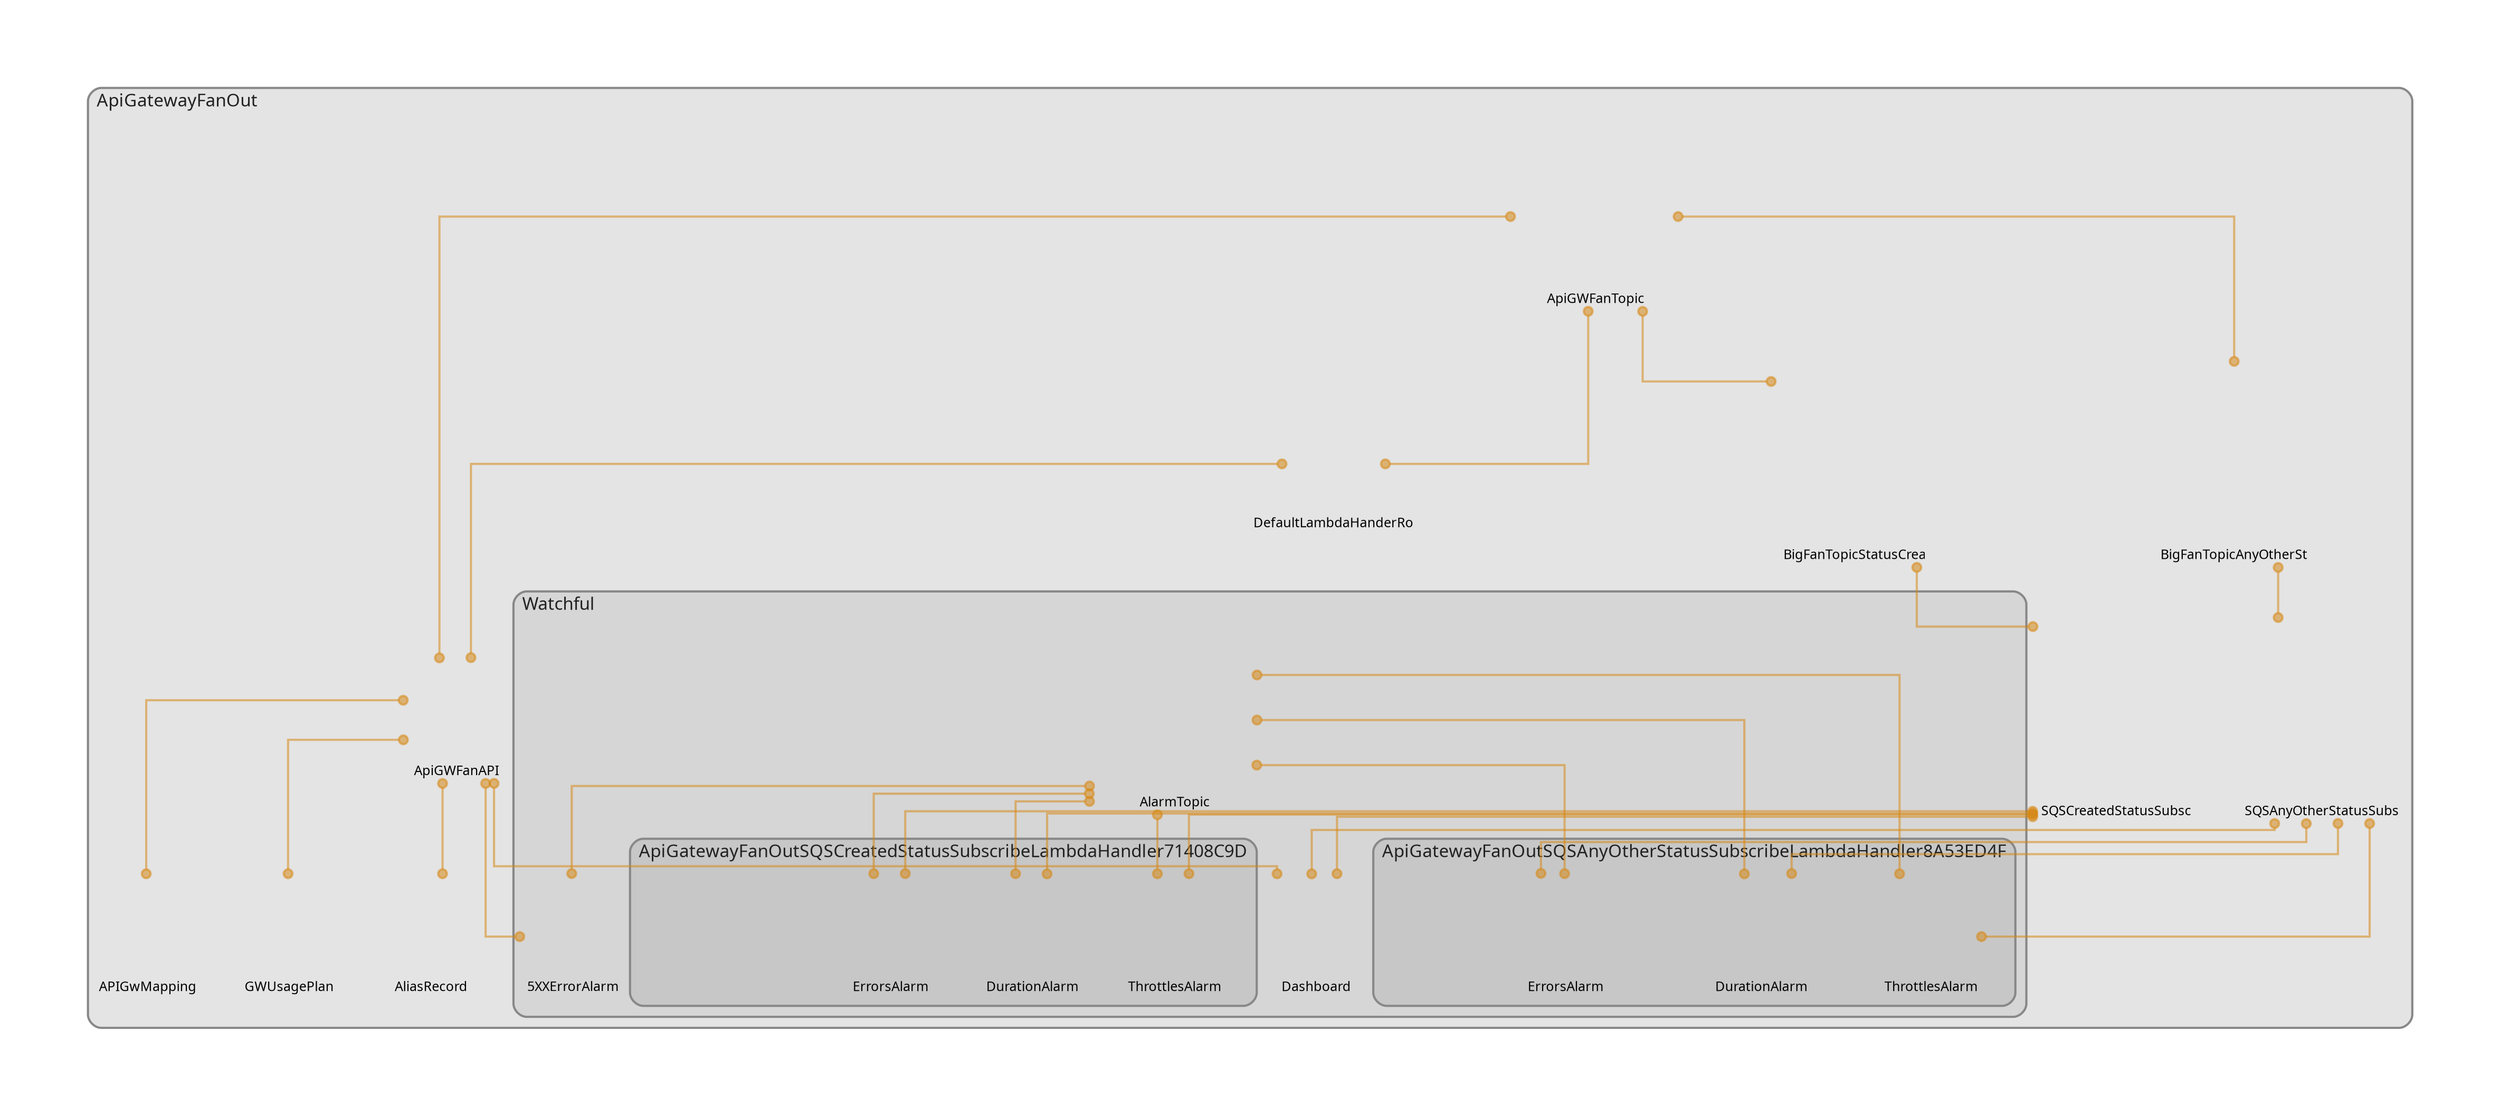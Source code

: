 digraph "Diagram" {
  splines = "ortho";
  pad = "1.0";
  nodesep = "0.60";
  ranksep = "0.75";
  fontname = "Sans-Serif";
  fontsize = "15";
  dpi = "200";
  rankdir = "BT";
  compound = "true";
  fontcolor = "#222222";
  edge [
    color = "#D5871488",
    penwidth = 2,
    arrowhead = "dot",
    arrowtail = "dot",
  ];
  node [
    shape = "box",
    style = "rounded",
    fixedsize = true,
    width = 1.7,
    height = 1.7,
    labelloc = "c",
    imagescale = true,
    fontname = "Sans-Serif",
    fontsize = 8,
    margin = 8,
  ];
  subgraph "ApiGatewayFanOut" {
    subgraph "cluster-SubGraph.ApiGatewayFanOut" {
      graph [
        label = "ApiGatewayFanOut",
        labelloc = "b",
        labeljust = "l",
        margin = "10",
        fontsize = "16",
        penwidth = "2",
        pencolor = "#888888",
        style = "filled,rounded",
        fillcolor = "#e4e4e4",
      ];
      "ApiGatewayFanOut/ApiGWFanTopic" [
        label = " ApiGWFanTopic",
        fontsize = 12,
        image = "/home/tdieter/.nvm/versions/node/v16.17.0/lib/node_modules/cdk-dia/icons/aws/Service/Arch_App-Integration/Arch_64/Arch_AWS-Simple-Notification-Service_64@5x.png",
        imagescale = "true",
        imagepos = "tc",
        penwidth = "0",
        shape = "node",
        fixedsize = "true",
        labelloc = "b",
        width = 2,
        height = 2.266,
      ];
      "ApiGatewayFanOut/BigFanTopicStatusCreatedSubscriberQueue" [
        label = "\nBigFanTopicStatusCrea",
        fontsize = 12,
        image = "/home/tdieter/.nvm/versions/node/v16.17.0/lib/node_modules/cdk-dia/icons/aws/Service/Arch_App-Integration/Arch_64/Arch_AWS-Simple-Queue-Service_64@5x.png",
        imagescale = "true",
        imagepos = "tc",
        penwidth = "0",
        shape = "node",
        fixedsize = "true",
        labelloc = "b",
        width = 2,
        height = 2.4819999999999998,
      ];
      "ApiGatewayFanOut/BigFanTopicAnyOtherStatusSubscriberQueue" [
        label = "\nBigFanTopicAnyOtherSt",
        fontsize = 12,
        image = "/home/tdieter/.nvm/versions/node/v16.17.0/lib/node_modules/cdk-dia/icons/aws/Service/Arch_App-Integration/Arch_64/Arch_AWS-Simple-Queue-Service_64@5x.png",
        imagescale = "true",
        imagepos = "tc",
        penwidth = "0",
        shape = "node",
        fixedsize = "true",
        labelloc = "b",
        width = 2,
        height = 2.4819999999999998,
      ];
      "ApiGatewayFanOut/SQSCreatedStatusSubscribeLambdaHandler" [
        label = "\nSQSCreatedStatusSubsc",
        fontsize = 12,
        image = "/home/tdieter/.nvm/versions/node/v16.17.0/lib/node_modules/cdk-dia/icons/aws/Service/Arch_Compute/64/Arch_AWS-Lambda_64@5x.png",
        imagescale = "true",
        imagepos = "tc",
        penwidth = "0",
        shape = "node",
        fixedsize = "true",
        labelloc = "b",
        width = 2,
        height = 2.4819999999999998,
      ];
      "ApiGatewayFanOut/SQSAnyOtherStatusSubscribeLambdaHandler" [
        label = "\nSQSAnyOtherStatusSubs",
        fontsize = 12,
        image = "/home/tdieter/.nvm/versions/node/v16.17.0/lib/node_modules/cdk-dia/icons/aws/Service/Arch_Compute/64/Arch_AWS-Lambda_64@5x.png",
        imagescale = "true",
        imagepos = "tc",
        penwidth = "0",
        shape = "node",
        fixedsize = "true",
        labelloc = "b",
        width = 2,
        height = 2.4819999999999998,
      ];
      "ApiGatewayFanOut/ApiGWFanAPI" [
        label = " ApiGWFanAPI",
        fontsize = 12,
        image = "/home/tdieter/.nvm/versions/node/v16.17.0/lib/node_modules/cdk-dia/icons/aws/Service/Arch_Networking-Content/64/Arch_Amazon-API-Gateway_64@5x.png",
        imagescale = "true",
        imagepos = "tc",
        penwidth = "0",
        shape = "node",
        fixedsize = "true",
        labelloc = "b",
        width = 1.2,
        height = 1.466,
      ];
      "ApiGatewayFanOut/GWUsagePlan" [
        label = " GWUsagePlan",
        fontsize = 12,
        image = "/home/tdieter/.nvm/versions/node/v16.17.0/lib/node_modules/cdk-dia/icons/aws/Service/Arch_Networking-Content/64/Arch_Amazon-API-Gateway_64@5x.png",
        imagescale = "true",
        imagepos = "tc",
        penwidth = "0",
        shape = "node",
        fixedsize = "true",
        labelloc = "b",
        width = 1.2,
        height = 1.466,
      ];
      "ApiGatewayFanOut/APIGwMapping" [
        label = " APIGwMapping",
        fontsize = 12,
        image = "/home/tdieter/.nvm/versions/node/v16.17.0/lib/node_modules/cdk-dia/icons/aws/Service/Arch_Networking-Content/64/Arch_Amazon-API-Gateway_64@5x.png",
        imagescale = "true",
        imagepos = "tc",
        penwidth = "0",
        shape = "node",
        fixedsize = "true",
        labelloc = "b",
        width = 1.2,
        height = 1.466,
      ];
      "ApiGatewayFanOut/DefaultLambdaHanderRole" [
        label = "\nDefaultLambdaHanderRo",
        fontsize = 12,
        image = "/home/tdieter/.nvm/versions/node/v16.17.0/lib/node_modules/cdk-dia/icons/aws/Service/Arch_Security-Identity-Compliance/64/Arch_AWS-Identity-and-Access-Management_64@5x.png",
        imagescale = "true",
        imagepos = "tc",
        penwidth = "0",
        shape = "node",
        fixedsize = "true",
        labelloc = "b",
        width = 1.2,
        height = 1.682,
      ];
      "ApiGatewayFanOut/AliasRecord" [
        label = " AliasRecord",
        fontsize = 12,
        image = "/home/tdieter/.nvm/versions/node/v16.17.0/lib/node_modules/cdk-dia/icons/aws/Resource/Res_Networking-and-Content-Delivery/Res_48_Dark/Res_Amazon-Route-53-Hosted-Zone_48_Dark_gen.png",
        imagescale = "true",
        imagepos = "tc",
        penwidth = "0",
        shape = "node",
        fixedsize = "true",
        labelloc = "b",
        width = 1.2,
        height = 1.466,
      ];
      subgraph "cluster-SubGraph.Watchful" {
        graph [
          label = "Watchful",
          labelloc = "b",
          labeljust = "l",
          margin = "10",
          fontsize = "16",
          penwidth = "2",
          pencolor = "#888888",
          style = "filled,rounded",
          fillcolor = "#d6d6d6",
        ];
        "ApiGatewayFanOut/Watchful/AlarmTopic" [
          label = " AlarmTopic",
          fontsize = 12,
          image = "/home/tdieter/.nvm/versions/node/v16.17.0/lib/node_modules/cdk-dia/icons/aws/Service/Arch_App-Integration/Arch_64/Arch_AWS-Simple-Notification-Service_64@5x.png",
          imagescale = "true",
          imagepos = "tc",
          penwidth = "0",
          shape = "node",
          fixedsize = "true",
          labelloc = "b",
          width = 2,
          height = 2.266,
        ];
        "ApiGatewayFanOut/Watchful/Dashboard" [
          label = " Dashboard",
          fontsize = 12,
          image = "/home/tdieter/.nvm/versions/node/v16.17.0/lib/node_modules/cdk-dia/icons/aws/Service/Arch_Management-Governance/64/Arch_Amazon-CloudWatch_64@5x.png",
          imagescale = "true",
          imagepos = "tc",
          penwidth = "0",
          shape = "node",
          fixedsize = "true",
          labelloc = "b",
          width = 1.2,
          height = 1.466,
        ];
        "ApiGatewayFanOut/Watchful/ApiGatewayFanOutApiGWFanAPID0FF20CE/5XXErrorAlarm" [
          label = " 5XXErrorAlarm",
          fontsize = 12,
          image = "/home/tdieter/.nvm/versions/node/v16.17.0/lib/node_modules/cdk-dia/icons/aws/Service/Arch_Management-Governance/64/Arch_Amazon-CloudWatch_64@5x.png",
          imagescale = "true",
          imagepos = "tc",
          penwidth = "0",
          shape = "node",
          fixedsize = "true",
          labelloc = "b",
          width = 1.2,
          height = 1.466,
        ];
        subgraph "cluster-SubGraph.ApiGatewayFanOutSQSCreatedStatusSubscribeLambdaHandler71408C9D" {
          graph [
            label = "ApiGatewayFanOutSQSCreatedStatusSubscribeLambdaHandler71408C9D",
            labelloc = "b",
            labeljust = "l",
            margin = "10",
            fontsize = "16",
            penwidth = "2",
            pencolor = "#888888",
            style = "filled,rounded",
            fillcolor = "#c7c7c7",
          ];
          "ApiGatewayFanOut/Watchful/ApiGatewayFanOutSQSCreatedStatusSubscribeLambdaHandler71408C9D/ErrorsAlarm" [
            label = " ErrorsAlarm",
            fontsize = 12,
            image = "/home/tdieter/.nvm/versions/node/v16.17.0/lib/node_modules/cdk-dia/icons/aws/Service/Arch_Management-Governance/64/Arch_Amazon-CloudWatch_64@5x.png",
            imagescale = "true",
            imagepos = "tc",
            penwidth = "0",
            shape = "node",
            fixedsize = "true",
            labelloc = "b",
            width = 1.2,
            height = 1.466,
          ];
          "ApiGatewayFanOut/Watchful/ApiGatewayFanOutSQSCreatedStatusSubscribeLambdaHandler71408C9D/ThrottlesAlarm" [
            label = " ThrottlesAlarm",
            fontsize = 12,
            image = "/home/tdieter/.nvm/versions/node/v16.17.0/lib/node_modules/cdk-dia/icons/aws/Service/Arch_Management-Governance/64/Arch_Amazon-CloudWatch_64@5x.png",
            imagescale = "true",
            imagepos = "tc",
            penwidth = "0",
            shape = "node",
            fixedsize = "true",
            labelloc = "b",
            width = 1.2,
            height = 1.466,
          ];
          "ApiGatewayFanOut/Watchful/ApiGatewayFanOutSQSCreatedStatusSubscribeLambdaHandler71408C9D/DurationAlarm" [
            label = " DurationAlarm",
            fontsize = 12,
            image = "/home/tdieter/.nvm/versions/node/v16.17.0/lib/node_modules/cdk-dia/icons/aws/Service/Arch_Management-Governance/64/Arch_Amazon-CloudWatch_64@5x.png",
            imagescale = "true",
            imagepos = "tc",
            penwidth = "0",
            shape = "node",
            fixedsize = "true",
            labelloc = "b",
            width = 1.2,
            height = 1.466,
          ];
        }
        subgraph "cluster-SubGraph.ApiGatewayFanOutSQSAnyOtherStatusSubscribeLambdaHandler8A53ED4F" {
          graph [
            label = "ApiGatewayFanOutSQSAnyOtherStatusSubscribeLambdaHandler8A53ED4F",
            labelloc = "b",
            labeljust = "l",
            margin = "10",
            fontsize = "16",
            penwidth = "2",
            pencolor = "#888888",
            style = "filled,rounded",
            fillcolor = "#c7c7c7",
          ];
          "ApiGatewayFanOut/Watchful/ApiGatewayFanOutSQSAnyOtherStatusSubscribeLambdaHandler8A53ED4F/ErrorsAlarm" [
            label = " ErrorsAlarm",
            fontsize = 12,
            image = "/home/tdieter/.nvm/versions/node/v16.17.0/lib/node_modules/cdk-dia/icons/aws/Service/Arch_Management-Governance/64/Arch_Amazon-CloudWatch_64@5x.png",
            imagescale = "true",
            imagepos = "tc",
            penwidth = "0",
            shape = "node",
            fixedsize = "true",
            labelloc = "b",
            width = 1.2,
            height = 1.466,
          ];
          "ApiGatewayFanOut/Watchful/ApiGatewayFanOutSQSAnyOtherStatusSubscribeLambdaHandler8A53ED4F/ThrottlesAlarm" [
            label = " ThrottlesAlarm",
            fontsize = 12,
            image = "/home/tdieter/.nvm/versions/node/v16.17.0/lib/node_modules/cdk-dia/icons/aws/Service/Arch_Management-Governance/64/Arch_Amazon-CloudWatch_64@5x.png",
            imagescale = "true",
            imagepos = "tc",
            penwidth = "0",
            shape = "node",
            fixedsize = "true",
            labelloc = "b",
            width = 1.2,
            height = 1.466,
          ];
          "ApiGatewayFanOut/Watchful/ApiGatewayFanOutSQSAnyOtherStatusSubscribeLambdaHandler8A53ED4F/DurationAlarm" [
            label = " DurationAlarm",
            fontsize = 12,
            image = "/home/tdieter/.nvm/versions/node/v16.17.0/lib/node_modules/cdk-dia/icons/aws/Service/Arch_Management-Governance/64/Arch_Amazon-CloudWatch_64@5x.png",
            imagescale = "true",
            imagepos = "tc",
            penwidth = "0",
            shape = "node",
            fixedsize = "true",
            labelloc = "b",
            width = 1.2,
            height = 1.466,
          ];
        }
      }
    }
  }
  "ApiGatewayFanOut/Watchful/Dashboard" -> "ApiGatewayFanOut/SQSCreatedStatusSubscribeLambdaHandler" [
    dir = "both",
  ];
  "ApiGatewayFanOut/Watchful/Dashboard" -> "ApiGatewayFanOut/SQSAnyOtherStatusSubscribeLambdaHandler" [
    dir = "both",
  ];
  "ApiGatewayFanOut/Watchful/Dashboard" -> "ApiGatewayFanOut/ApiGWFanAPI" [
    dir = "both",
  ];
  "ApiGatewayFanOut/Watchful/ApiGatewayFanOutSQSCreatedStatusSubscribeLambdaHandler71408C9D/ErrorsAlarm" -> "ApiGatewayFanOut/Watchful/AlarmTopic" [
    dir = "both",
  ];
  "ApiGatewayFanOut/Watchful/ApiGatewayFanOutSQSCreatedStatusSubscribeLambdaHandler71408C9D/ErrorsAlarm" -> "ApiGatewayFanOut/SQSCreatedStatusSubscribeLambdaHandler" [
    dir = "both",
  ];
  "ApiGatewayFanOut/Watchful/ApiGatewayFanOutSQSCreatedStatusSubscribeLambdaHandler71408C9D/ThrottlesAlarm" -> "ApiGatewayFanOut/Watchful/AlarmTopic" [
    dir = "both",
  ];
  "ApiGatewayFanOut/Watchful/ApiGatewayFanOutSQSCreatedStatusSubscribeLambdaHandler71408C9D/ThrottlesAlarm" -> "ApiGatewayFanOut/SQSCreatedStatusSubscribeLambdaHandler" [
    dir = "both",
  ];
  "ApiGatewayFanOut/Watchful/ApiGatewayFanOutSQSCreatedStatusSubscribeLambdaHandler71408C9D/DurationAlarm" -> "ApiGatewayFanOut/Watchful/AlarmTopic" [
    dir = "both",
  ];
  "ApiGatewayFanOut/Watchful/ApiGatewayFanOutSQSCreatedStatusSubscribeLambdaHandler71408C9D/DurationAlarm" -> "ApiGatewayFanOut/SQSCreatedStatusSubscribeLambdaHandler" [
    dir = "both",
  ];
  "ApiGatewayFanOut/Watchful/ApiGatewayFanOutSQSAnyOtherStatusSubscribeLambdaHandler8A53ED4F/ErrorsAlarm" -> "ApiGatewayFanOut/Watchful/AlarmTopic" [
    dir = "both",
  ];
  "ApiGatewayFanOut/Watchful/ApiGatewayFanOutSQSAnyOtherStatusSubscribeLambdaHandler8A53ED4F/ErrorsAlarm" -> "ApiGatewayFanOut/SQSAnyOtherStatusSubscribeLambdaHandler" [
    dir = "both",
  ];
  "ApiGatewayFanOut/Watchful/ApiGatewayFanOutSQSAnyOtherStatusSubscribeLambdaHandler8A53ED4F/ThrottlesAlarm" -> "ApiGatewayFanOut/Watchful/AlarmTopic" [
    dir = "both",
  ];
  "ApiGatewayFanOut/Watchful/ApiGatewayFanOutSQSAnyOtherStatusSubscribeLambdaHandler8A53ED4F/ThrottlesAlarm" -> "ApiGatewayFanOut/SQSAnyOtherStatusSubscribeLambdaHandler" [
    dir = "both",
  ];
  "ApiGatewayFanOut/Watchful/ApiGatewayFanOutSQSAnyOtherStatusSubscribeLambdaHandler8A53ED4F/DurationAlarm" -> "ApiGatewayFanOut/Watchful/AlarmTopic" [
    dir = "both",
  ];
  "ApiGatewayFanOut/Watchful/ApiGatewayFanOutSQSAnyOtherStatusSubscribeLambdaHandler8A53ED4F/DurationAlarm" -> "ApiGatewayFanOut/SQSAnyOtherStatusSubscribeLambdaHandler" [
    dir = "both",
  ];
  "ApiGatewayFanOut/Watchful/ApiGatewayFanOutApiGWFanAPID0FF20CE/5XXErrorAlarm" -> "ApiGatewayFanOut/Watchful/AlarmTopic" [
    dir = "both",
  ];
  "ApiGatewayFanOut/Watchful/ApiGatewayFanOutApiGWFanAPID0FF20CE/5XXErrorAlarm" -> "ApiGatewayFanOut/ApiGWFanAPI" [
    dir = "both",
  ];
  "ApiGatewayFanOut/BigFanTopicStatusCreatedSubscriberQueue" -> "ApiGatewayFanOut/ApiGWFanTopic" [
    dir = "both",
  ];
  "ApiGatewayFanOut/BigFanTopicAnyOtherStatusSubscriberQueue" -> "ApiGatewayFanOut/ApiGWFanTopic" [
    dir = "both",
  ];
  "ApiGatewayFanOut/SQSCreatedStatusSubscribeLambdaHandler" -> "ApiGatewayFanOut/BigFanTopicStatusCreatedSubscriberQueue" [
    dir = "both",
  ];
  "ApiGatewayFanOut/SQSAnyOtherStatusSubscribeLambdaHandler" -> "ApiGatewayFanOut/BigFanTopicAnyOtherStatusSubscriberQueue" [
    dir = "both",
  ];
  "ApiGatewayFanOut/ApiGWFanAPI" -> "ApiGatewayFanOut/ApiGWFanTopic" [
    dir = "both",
  ];
  "ApiGatewayFanOut/ApiGWFanAPI" -> "ApiGatewayFanOut/DefaultLambdaHanderRole" [
    dir = "both",
  ];
  "ApiGatewayFanOut/GWUsagePlan" -> "ApiGatewayFanOut/ApiGWFanAPI" [
    dir = "both",
  ];
  "ApiGatewayFanOut/APIGwMapping" -> "ApiGatewayFanOut/ApiGWFanAPI" [
    dir = "both",
  ];
  "ApiGatewayFanOut/DefaultLambdaHanderRole" -> "ApiGatewayFanOut/ApiGWFanTopic" [
    dir = "both",
  ];
  "ApiGatewayFanOut/AliasRecord" -> "ApiGatewayFanOut/ApiGWFanAPI" [
    dir = "both",
  ];
}
